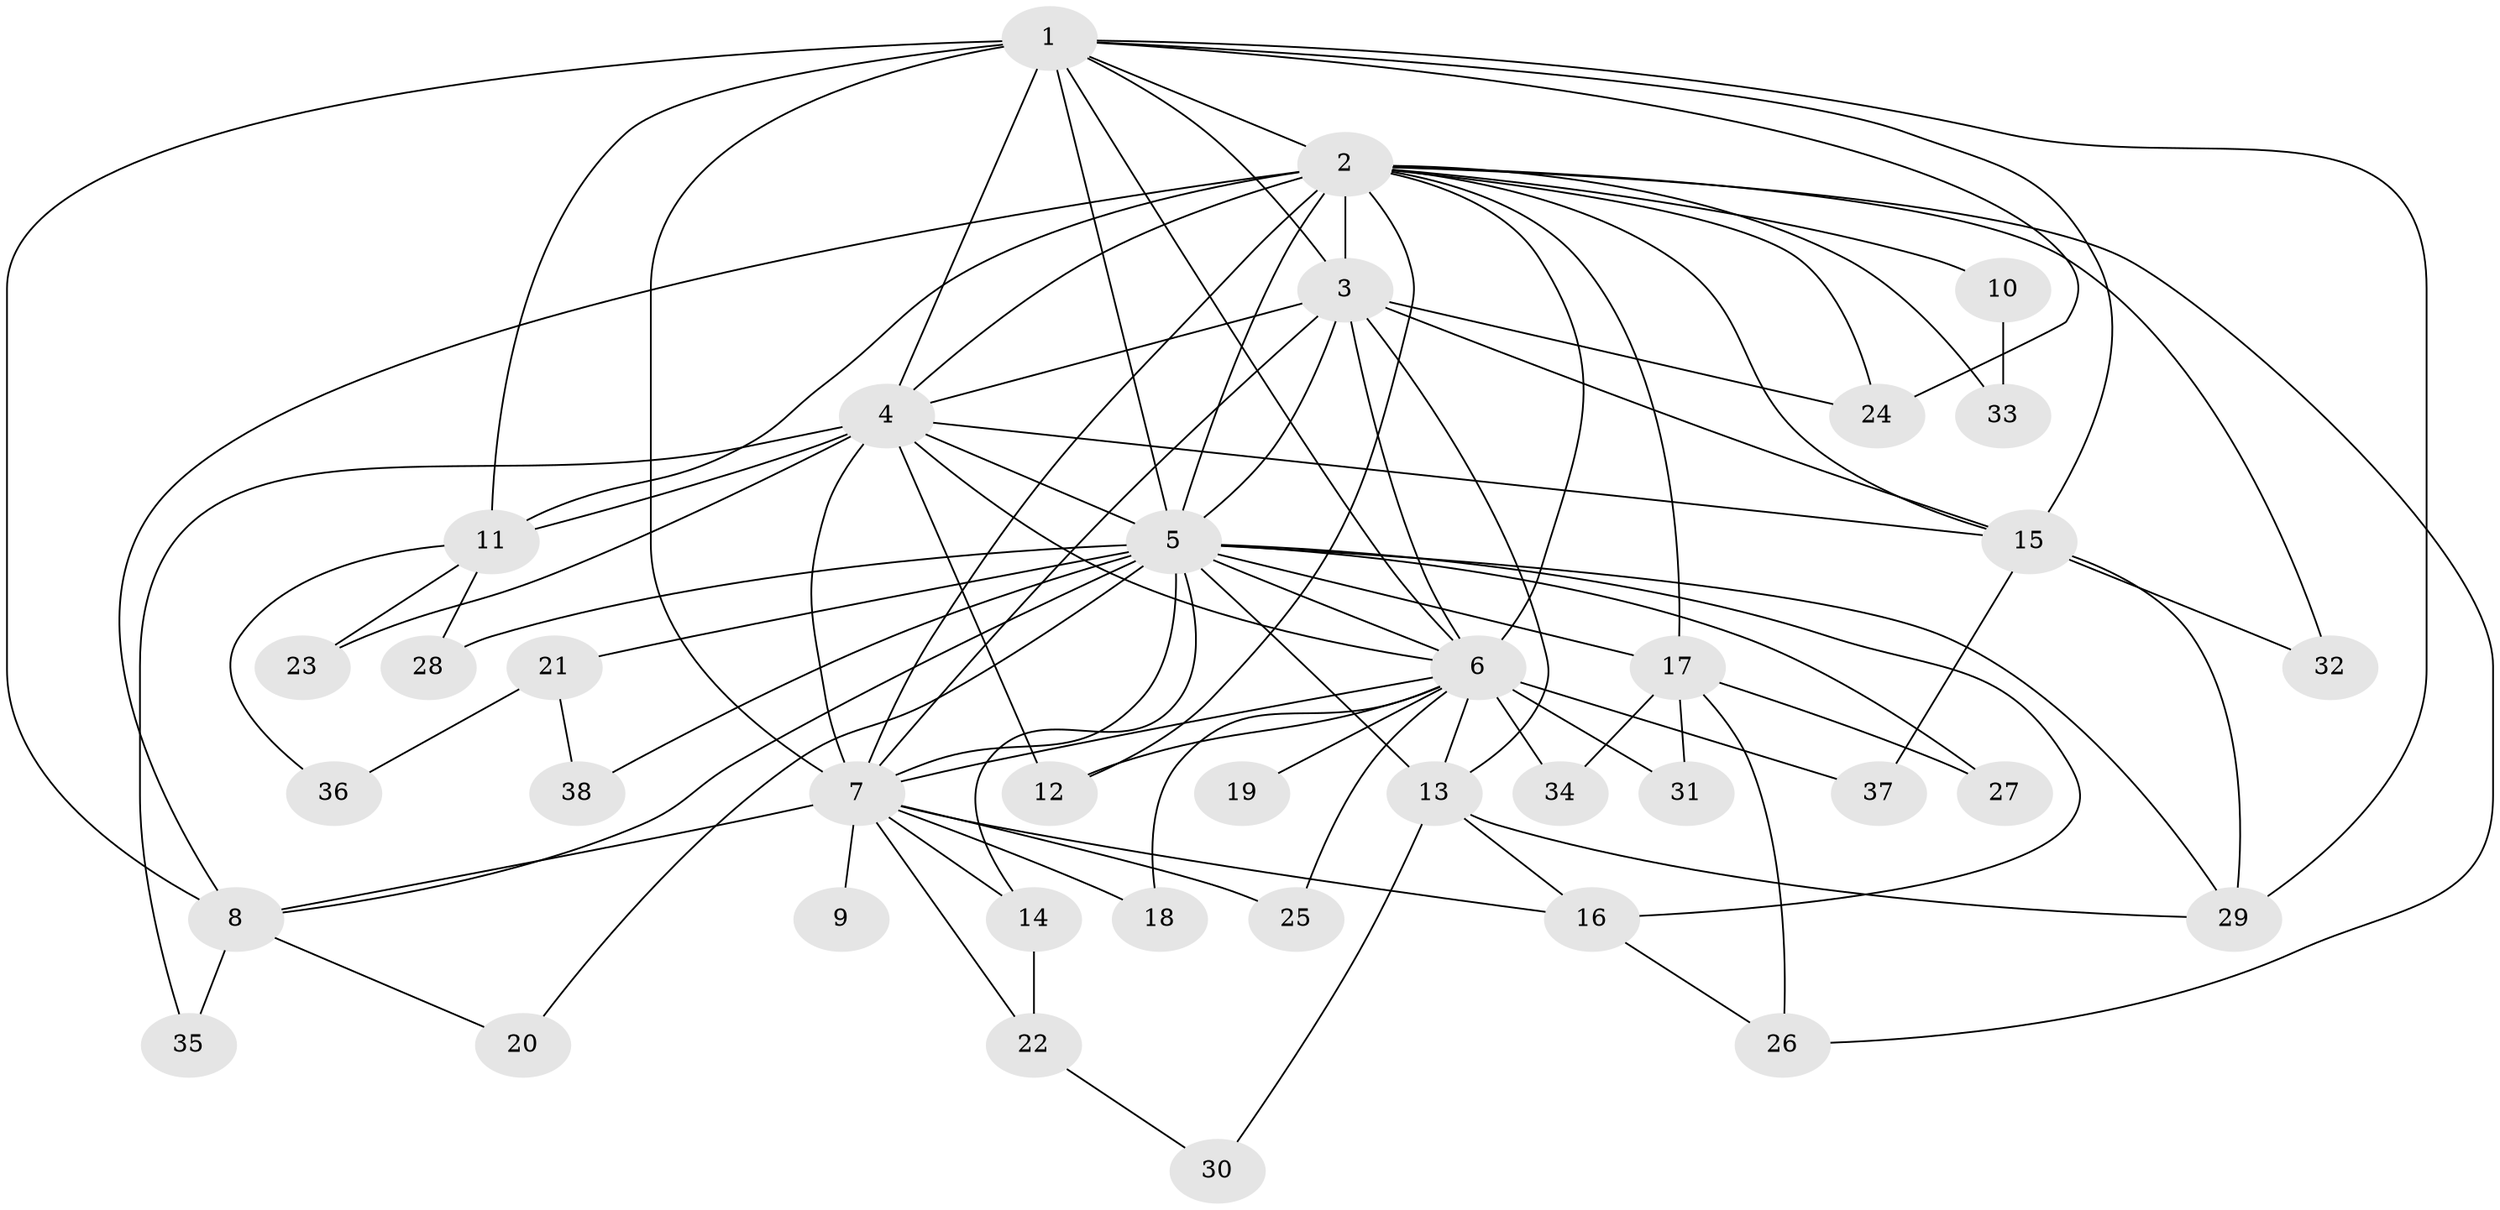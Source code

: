 // original degree distribution, {16: 0.03225806451612903, 20: 0.016129032258064516, 14: 0.016129032258064516, 11: 0.03225806451612903, 15: 0.016129032258064516, 19: 0.03225806451612903, 18: 0.016129032258064516, 2: 0.5483870967741935, 3: 0.16129032258064516, 5: 0.03225806451612903, 6: 0.03225806451612903, 4: 0.04838709677419355, 7: 0.016129032258064516}
// Generated by graph-tools (version 1.1) at 2025/50/03/04/25 22:50:02]
// undirected, 38 vertices, 91 edges
graph export_dot {
  node [color=gray90,style=filled];
  1;
  2;
  3;
  4;
  5;
  6;
  7;
  8;
  9;
  10;
  11;
  12;
  13;
  14;
  15;
  16;
  17;
  18;
  19;
  20;
  21;
  22;
  23;
  24;
  25;
  26;
  27;
  28;
  29;
  30;
  31;
  32;
  33;
  34;
  35;
  36;
  37;
  38;
  1 -- 2 [weight=4.0];
  1 -- 3 [weight=2.0];
  1 -- 4 [weight=2.0];
  1 -- 5 [weight=4.0];
  1 -- 6 [weight=2.0];
  1 -- 7 [weight=2.0];
  1 -- 8 [weight=3.0];
  1 -- 11 [weight=1.0];
  1 -- 15 [weight=1.0];
  1 -- 24 [weight=1.0];
  1 -- 29 [weight=1.0];
  2 -- 3 [weight=2.0];
  2 -- 4 [weight=2.0];
  2 -- 5 [weight=4.0];
  2 -- 6 [weight=2.0];
  2 -- 7 [weight=2.0];
  2 -- 8 [weight=1.0];
  2 -- 10 [weight=1.0];
  2 -- 11 [weight=1.0];
  2 -- 12 [weight=1.0];
  2 -- 15 [weight=1.0];
  2 -- 17 [weight=1.0];
  2 -- 24 [weight=1.0];
  2 -- 26 [weight=1.0];
  2 -- 32 [weight=1.0];
  2 -- 33 [weight=1.0];
  3 -- 4 [weight=1.0];
  3 -- 5 [weight=3.0];
  3 -- 6 [weight=1.0];
  3 -- 7 [weight=2.0];
  3 -- 13 [weight=1.0];
  3 -- 15 [weight=1.0];
  3 -- 24 [weight=1.0];
  4 -- 5 [weight=3.0];
  4 -- 6 [weight=1.0];
  4 -- 7 [weight=1.0];
  4 -- 11 [weight=1.0];
  4 -- 12 [weight=1.0];
  4 -- 15 [weight=1.0];
  4 -- 23 [weight=1.0];
  4 -- 35 [weight=1.0];
  5 -- 6 [weight=3.0];
  5 -- 7 [weight=2.0];
  5 -- 8 [weight=1.0];
  5 -- 13 [weight=1.0];
  5 -- 14 [weight=1.0];
  5 -- 16 [weight=1.0];
  5 -- 17 [weight=1.0];
  5 -- 20 [weight=1.0];
  5 -- 21 [weight=1.0];
  5 -- 27 [weight=1.0];
  5 -- 28 [weight=1.0];
  5 -- 29 [weight=1.0];
  5 -- 38 [weight=1.0];
  6 -- 7 [weight=1.0];
  6 -- 12 [weight=1.0];
  6 -- 13 [weight=1.0];
  6 -- 18 [weight=1.0];
  6 -- 19 [weight=1.0];
  6 -- 25 [weight=1.0];
  6 -- 31 [weight=1.0];
  6 -- 34 [weight=1.0];
  6 -- 37 [weight=1.0];
  7 -- 8 [weight=1.0];
  7 -- 9 [weight=1.0];
  7 -- 14 [weight=1.0];
  7 -- 16 [weight=1.0];
  7 -- 18 [weight=1.0];
  7 -- 22 [weight=1.0];
  7 -- 25 [weight=1.0];
  8 -- 20 [weight=1.0];
  8 -- 35 [weight=1.0];
  10 -- 33 [weight=1.0];
  11 -- 23 [weight=1.0];
  11 -- 28 [weight=1.0];
  11 -- 36 [weight=1.0];
  13 -- 16 [weight=1.0];
  13 -- 29 [weight=1.0];
  13 -- 30 [weight=1.0];
  14 -- 22 [weight=1.0];
  15 -- 29 [weight=2.0];
  15 -- 32 [weight=1.0];
  15 -- 37 [weight=1.0];
  16 -- 26 [weight=1.0];
  17 -- 26 [weight=1.0];
  17 -- 27 [weight=1.0];
  17 -- 31 [weight=1.0];
  17 -- 34 [weight=1.0];
  21 -- 36 [weight=1.0];
  21 -- 38 [weight=1.0];
  22 -- 30 [weight=1.0];
}
